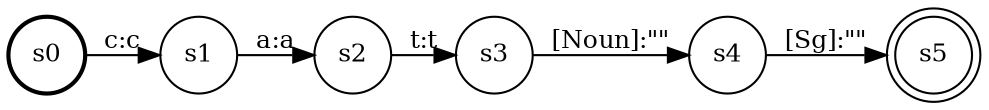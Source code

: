 digraph foo {
rankdir=LR ;
ranksep =".25" ;

/* default shape for nodes */
node [shape=circle, style=solid, fontsize=12]
edge [fontsize=12] ;

s0 -> s1 [label="c:c"] ;
s0 [style=bold] ; 
s1 -> s2 [label="a:a"] ;
s2 -> s3 [label="t:t"] ;
s3 -> s4 [label="[Noun]:\"\""] ;
s4 -> s5 [label="[Sg]:\"\""] ;
s5 [shape=doublecircle] ;

}
